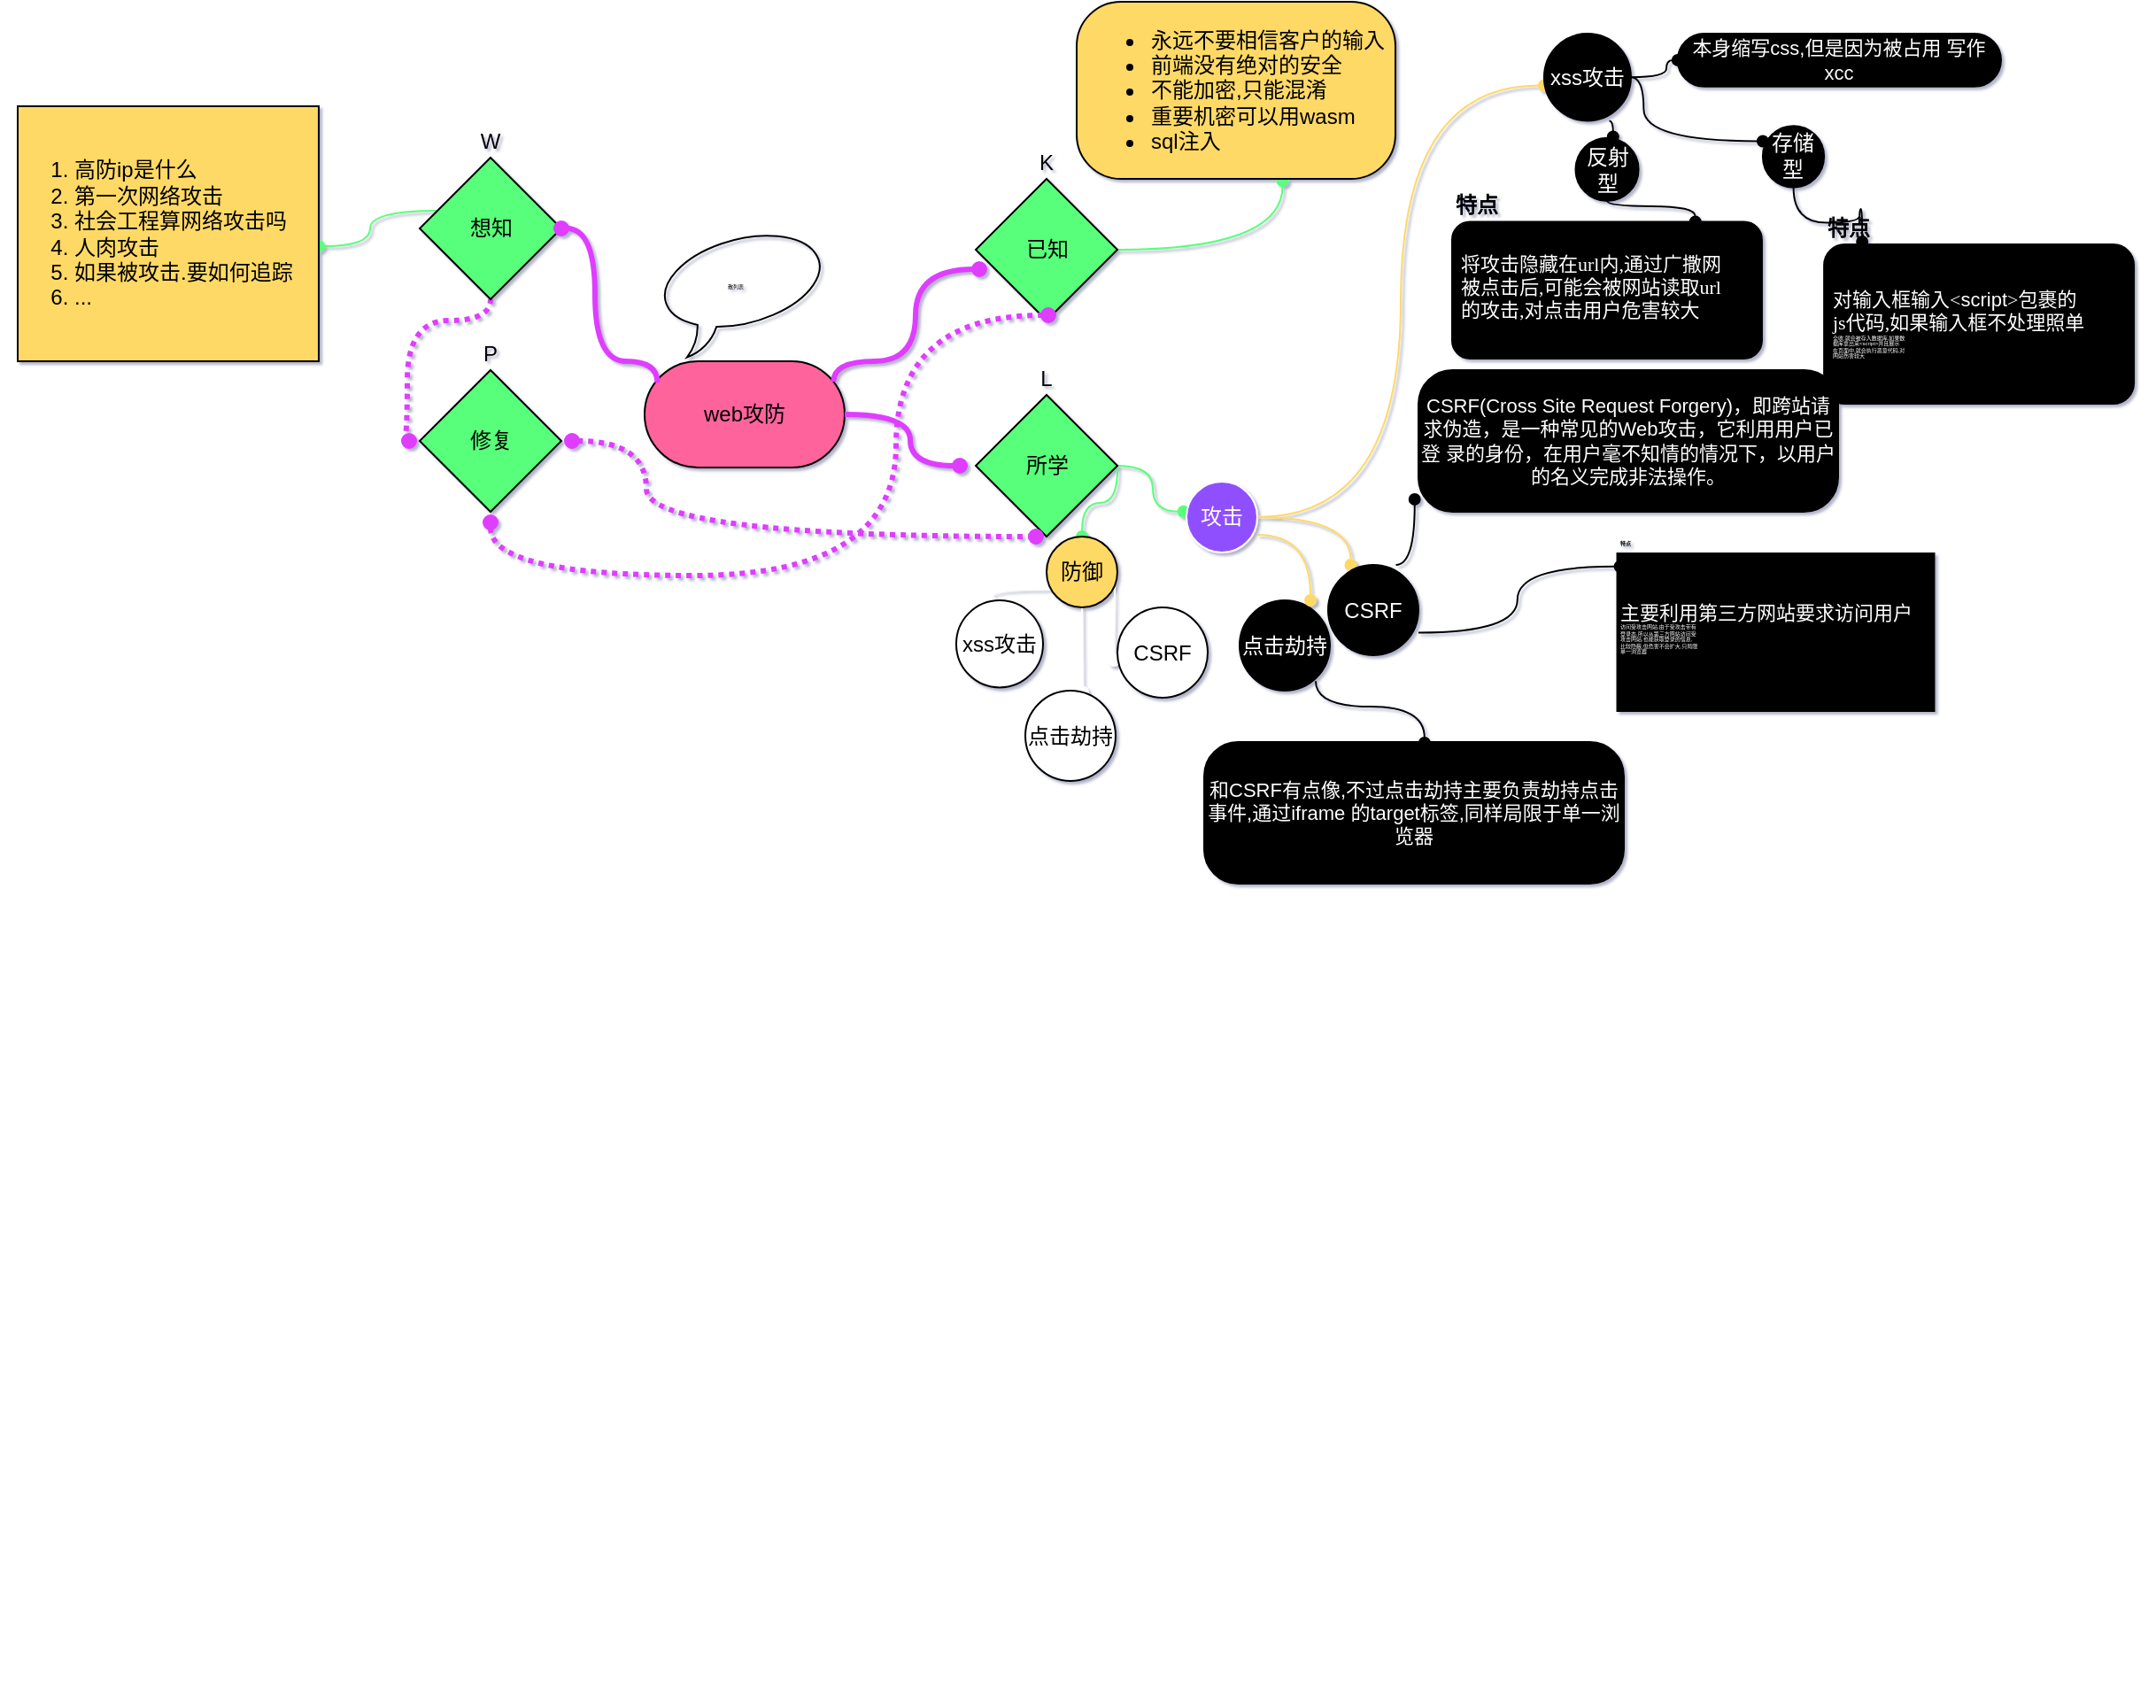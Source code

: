 <mxfile version="13.7.2" type="github">
  <diagram id="dy_8Izg7FnlNef2klucm" name="第 1 页">
    <mxGraphModel dx="1305" dy="366" grid="1" gridSize="10" guides="1" tooltips="1" connect="1" arrows="1" fold="1" page="1" pageScale="1" pageWidth="400" pageHeight="500" math="0" shadow="1">
      <root>
        <mxCell id="0" />
        <mxCell id="1" parent="0" />
        <mxCell id="IFFRn_ugBCJUuxa1NSOB-2" value="web攻防" style="rounded=1;whiteSpace=wrap;html=1;fillColor=#FF639C;arcSize=50;" vertex="1" parent="1">
          <mxGeometry x="134" y="205" width="113" height="60" as="geometry" />
        </mxCell>
        <mxCell id="IFFRn_ugBCJUuxa1NSOB-37" style="edgeStyle=orthogonalEdgeStyle;curved=1;rounded=0;orthogonalLoop=1;jettySize=auto;html=1;exitX=1;exitY=0.5;exitDx=0;exitDy=0;entryX=0.646;entryY=1.01;entryDx=0;entryDy=0;entryPerimeter=0;startArrow=none;startFill=0;endArrow=oval;endFill=1;strokeColor=#59FF7A;" edge="1" parent="1" source="IFFRn_ugBCJUuxa1NSOB-3" target="IFFRn_ugBCJUuxa1NSOB-19">
          <mxGeometry relative="1" as="geometry" />
        </mxCell>
        <mxCell id="IFFRn_ugBCJUuxa1NSOB-3" value="K" style="rhombus;whiteSpace=wrap;html=1;fillColor=#59FF7A;align=center;labelPosition=center;verticalLabelPosition=top;verticalAlign=bottom;" vertex="1" parent="1">
          <mxGeometry x="321" y="102" width="80" height="80" as="geometry" />
        </mxCell>
        <mxCell id="IFFRn_ugBCJUuxa1NSOB-40" style="edgeStyle=orthogonalEdgeStyle;curved=1;rounded=0;orthogonalLoop=1;jettySize=auto;html=1;entryX=0.5;entryY=0;entryDx=0;entryDy=0;startArrow=none;startFill=0;endArrow=oval;endFill=1;strokeColor=#59FF7A;" edge="1" parent="1" target="IFFRn_ugBCJUuxa1NSOB-39">
          <mxGeometry relative="1" as="geometry">
            <mxPoint x="401" y="264" as="sourcePoint" />
          </mxGeometry>
        </mxCell>
        <mxCell id="IFFRn_ugBCJUuxa1NSOB-41" style="edgeStyle=orthogonalEdgeStyle;curved=1;rounded=0;orthogonalLoop=1;jettySize=auto;html=1;entryX=-0.041;entryY=0.422;entryDx=0;entryDy=0;entryPerimeter=0;startArrow=none;startFill=0;endArrow=oval;endFill=1;strokeColor=#59FF7A;" edge="1" parent="1" source="IFFRn_ugBCJUuxa1NSOB-4" target="IFFRn_ugBCJUuxa1NSOB-38">
          <mxGeometry relative="1" as="geometry" />
        </mxCell>
        <mxCell id="IFFRn_ugBCJUuxa1NSOB-4" value="L" style="rhombus;whiteSpace=wrap;html=1;fillColor=#59FF7A;align=center;labelPosition=center;verticalLabelPosition=top;verticalAlign=bottom;" vertex="1" parent="1">
          <mxGeometry x="321" y="224" width="80" height="80" as="geometry" />
        </mxCell>
        <mxCell id="IFFRn_ugBCJUuxa1NSOB-5" value="" style="edgeStyle=orthogonalEdgeStyle;curved=1;rounded=0;orthogonalLoop=1;jettySize=auto;html=1;startArrow=circle;startFill=1;startSize=0;endArrow=none;endFill=0;endSize=0;targetPerimeterSpacing=3;strokeColor=#DF3DFF;strokeWidth=3;dashed=1;dashPattern=1 1;entryX=0.5;entryY=1;entryDx=0;entryDy=0;exitX=0;exitY=0.5;exitDx=0;exitDy=0;" edge="1" source="IFFRn_ugBCJUuxa1NSOB-8" target="IFFRn_ugBCJUuxa1NSOB-12" parent="1">
          <mxGeometry relative="1" as="geometry">
            <Array as="points">
              <mxPoint y="250" />
              <mxPoint y="182" />
              <mxPoint x="47" y="182" />
            </Array>
          </mxGeometry>
        </mxCell>
        <mxCell id="IFFRn_ugBCJUuxa1NSOB-6" value="" style="edgeStyle=orthogonalEdgeStyle;curved=1;rounded=0;orthogonalLoop=1;jettySize=auto;html=1;dashed=1;dashPattern=1 1;startArrow=circle;startFill=1;startSize=0;endArrow=circle;endFill=1;endSize=0;targetPerimeterSpacing=3;strokeColor=#DF3DFF;strokeWidth=3;entryX=0.5;entryY=1;entryDx=0;entryDy=0;" edge="1" source="IFFRn_ugBCJUuxa1NSOB-8" target="IFFRn_ugBCJUuxa1NSOB-4" parent="1">
          <mxGeometry relative="1" as="geometry">
            <mxPoint x="47" y="370" as="targetPoint" />
            <Array as="points">
              <mxPoint x="135" y="250" />
              <mxPoint x="135" y="304" />
            </Array>
          </mxGeometry>
        </mxCell>
        <mxCell id="IFFRn_ugBCJUuxa1NSOB-7" value="" style="edgeStyle=orthogonalEdgeStyle;curved=1;rounded=0;orthogonalLoop=1;jettySize=auto;html=1;dashed=1;dashPattern=1 1;startArrow=circle;startFill=1;startSize=0;endArrow=circle;endFill=1;endSize=0;targetPerimeterSpacing=3;strokeColor=#DF3DFF;strokeWidth=3;" edge="1" source="IFFRn_ugBCJUuxa1NSOB-8" parent="1">
          <mxGeometry relative="1" as="geometry">
            <mxPoint x="368" y="179" as="targetPoint" />
            <Array as="points">
              <mxPoint x="47" y="326" />
              <mxPoint x="276" y="326" />
              <mxPoint x="276" y="179" />
            </Array>
          </mxGeometry>
        </mxCell>
        <mxCell id="IFFRn_ugBCJUuxa1NSOB-8" value="P" style="rhombus;whiteSpace=wrap;html=1;fillColor=#59FF7A;align=center;labelPosition=center;verticalLabelPosition=top;verticalAlign=bottom;" vertex="1" parent="1">
          <mxGeometry x="7" y="210" width="80" height="80" as="geometry" />
        </mxCell>
        <mxCell id="IFFRn_ugBCJUuxa1NSOB-45" style="edgeStyle=orthogonalEdgeStyle;curved=1;rounded=0;orthogonalLoop=1;jettySize=auto;html=1;startArrow=none;startFill=0;endArrow=oval;endFill=1;strokeColor=#59FF7A;" edge="1" parent="1" source="IFFRn_ugBCJUuxa1NSOB-12" target="IFFRn_ugBCJUuxa1NSOB-42">
          <mxGeometry relative="1" as="geometry">
            <mxPoint x="-30" y="130" as="targetPoint" />
            <Array as="points">
              <mxPoint x="-21" y="120" />
              <mxPoint x="-21" y="140" />
            </Array>
          </mxGeometry>
        </mxCell>
        <mxCell id="IFFRn_ugBCJUuxa1NSOB-12" value="W" style="rhombus;whiteSpace=wrap;html=1;fillColor=#59FF7A;align=center;labelPosition=center;verticalLabelPosition=top;verticalAlign=bottom;" vertex="1" parent="1">
          <mxGeometry x="7" y="90" width="80" height="80" as="geometry" />
        </mxCell>
        <mxCell id="IFFRn_ugBCJUuxa1NSOB-13" value="" style="edgeStyle=orthogonalEdgeStyle;curved=1;rounded=0;orthogonalLoop=1;jettySize=auto;html=1;startArrow=oval;startFill=1;endArrow=none;endFill=0;strokeWidth=3;fillColor=#ffe6cc;strokeColor=#DF3DFF;endSize=0;targetPerimeterSpacing=3;entryX=0.064;entryY=0.201;entryDx=0;entryDy=0;entryPerimeter=0;" edge="1" source="IFFRn_ugBCJUuxa1NSOB-12" target="IFFRn_ugBCJUuxa1NSOB-2" parent="1">
          <mxGeometry relative="1" as="geometry">
            <mxPoint x="608" y="259" as="targetPoint" />
            <Array as="points">
              <mxPoint x="106" y="130" />
              <mxPoint x="106" y="205" />
              <mxPoint x="141" y="205" />
            </Array>
          </mxGeometry>
        </mxCell>
        <mxCell id="IFFRn_ugBCJUuxa1NSOB-14" value="&lt;span&gt;已知&lt;br&gt;&lt;/span&gt;" style="text;html=1;align=center;verticalAlign=middle;resizable=0;points=[];autosize=1;" vertex="1" parent="1">
          <mxGeometry x="344" y="133" width="34" height="18" as="geometry" />
        </mxCell>
        <mxCell id="IFFRn_ugBCJUuxa1NSOB-15" value="&lt;span&gt;所学&lt;/span&gt;" style="text;html=1;align=center;verticalAlign=middle;resizable=0;points=[];autosize=1;" vertex="1" parent="1">
          <mxGeometry x="344" y="255" width="34" height="18" as="geometry" />
        </mxCell>
        <mxCell id="IFFRn_ugBCJUuxa1NSOB-16" value="&lt;span&gt;想知&lt;/span&gt;" style="text;html=1;align=center;verticalAlign=middle;resizable=0;points=[];autosize=1;" vertex="1" parent="1">
          <mxGeometry x="30" y="121" width="34" height="18" as="geometry" />
        </mxCell>
        <mxCell id="IFFRn_ugBCJUuxa1NSOB-17" value="修复" style="text;html=1;align=center;verticalAlign=middle;resizable=0;points=[];autosize=1;" vertex="1" parent="1">
          <mxGeometry x="30" y="241" width="34" height="18" as="geometry" />
        </mxCell>
        <mxCell id="IFFRn_ugBCJUuxa1NSOB-10" value="" style="edgeStyle=orthogonalEdgeStyle;curved=1;rounded=0;orthogonalLoop=1;jettySize=auto;html=1;startArrow=none;startFill=0;endArrow=circle;endFill=1;strokeWidth=3;fillColor=#ffe6cc;strokeColor=#DF3DFF;endSize=0;targetPerimeterSpacing=3;" edge="1" parent="1" source="IFFRn_ugBCJUuxa1NSOB-2" target="IFFRn_ugBCJUuxa1NSOB-4">
          <mxGeometry relative="1" as="geometry" />
        </mxCell>
        <mxCell id="IFFRn_ugBCJUuxa1NSOB-11" style="edgeStyle=orthogonalEdgeStyle;curved=1;rounded=0;orthogonalLoop=1;jettySize=auto;html=1;startArrow=none;startFill=0;endArrow=circle;endFill=1;strokeWidth=3;fillColor=#ffe6cc;strokeColor=#DF3DFF;endSize=0;targetPerimeterSpacing=3;startSize=0;exitX=0.944;exitY=0.193;exitDx=0;exitDy=0;exitPerimeter=0;" edge="1" parent="1" source="IFFRn_ugBCJUuxa1NSOB-2" target="IFFRn_ugBCJUuxa1NSOB-3">
          <mxGeometry relative="1" as="geometry">
            <Array as="points">
              <mxPoint x="241" y="205" />
              <mxPoint x="287" y="205" />
              <mxPoint x="287" y="153" />
            </Array>
          </mxGeometry>
        </mxCell>
        <mxCell id="IFFRn_ugBCJUuxa1NSOB-19" value="&lt;ul&gt;&lt;li&gt;永远不要相信客户的输入&lt;/li&gt;&lt;li&gt;前端没有绝对的安全&lt;/li&gt;&lt;li&gt;不能加密,只能混淆&lt;/li&gt;&lt;li&gt;重要机密可以用wasm&lt;/li&gt;&lt;li&gt;sql注入&lt;/li&gt;&lt;/ul&gt;" style="rounded=1;whiteSpace=wrap;html=1;fillColor=#FFD966;arcSize=25;align=left;" vertex="1" parent="1">
          <mxGeometry x="378" y="2" width="180" height="100" as="geometry" />
        </mxCell>
        <mxCell id="IFFRn_ugBCJUuxa1NSOB-105" style="edgeStyle=orthogonalEdgeStyle;curved=1;rounded=0;orthogonalLoop=1;jettySize=auto;html=1;exitX=1;exitY=0.5;exitDx=0;exitDy=0;entryX=0.25;entryY=0;entryDx=0;entryDy=0;startArrow=none;startFill=0;startSize=6;sourcePerimeterSpacing=0;endArrow=oval;endFill=1;endSize=6;targetPerimeterSpacing=0;fontSize=3;strokeColor=#FFD966;" edge="1" parent="1" source="IFFRn_ugBCJUuxa1NSOB-38" target="IFFRn_ugBCJUuxa1NSOB-90">
          <mxGeometry relative="1" as="geometry" />
        </mxCell>
        <mxCell id="IFFRn_ugBCJUuxa1NSOB-38" value="&lt;div&gt;&lt;span&gt;攻击&lt;/span&gt;&lt;/div&gt;" style="rounded=1;whiteSpace=wrap;html=1;arcSize=50;align=center;fillColor=#904FFF;fontColor=#FFFFFF;strokeColor=#FFFFFF;" vertex="1" parent="1">
          <mxGeometry x="440" y="273" width="40" height="40" as="geometry" />
        </mxCell>
        <mxCell id="IFFRn_ugBCJUuxa1NSOB-121" style="edgeStyle=orthogonalEdgeStyle;curved=1;rounded=0;orthogonalLoop=1;jettySize=auto;html=1;exitX=1;exitY=0.5;exitDx=0;exitDy=0;entryX=-0.031;entryY=0.588;entryDx=0;entryDy=0;entryPerimeter=0;startArrow=none;startFill=0;startSize=6;sourcePerimeterSpacing=0;endArrow=oval;endFill=1;endSize=6;targetPerimeterSpacing=0;fontSize=3;fontColor=#FFFFFF;strokeColor=#FFFFFF;" edge="1" parent="1" source="IFFRn_ugBCJUuxa1NSOB-39" target="IFFRn_ugBCJUuxa1NSOB-120">
          <mxGeometry relative="1" as="geometry">
            <Array as="points">
              <mxPoint x="399" y="324" />
              <mxPoint x="399" y="374" />
            </Array>
          </mxGeometry>
        </mxCell>
        <mxCell id="IFFRn_ugBCJUuxa1NSOB-139" style="edgeStyle=orthogonalEdgeStyle;curved=1;rounded=0;orthogonalLoop=1;jettySize=auto;html=1;exitX=0.045;exitY=0.742;exitDx=0;exitDy=0;entryX=0.397;entryY=0.018;entryDx=0;entryDy=0;entryPerimeter=0;startArrow=none;startFill=0;startSize=6;sourcePerimeterSpacing=0;endArrow=oval;endFill=1;endSize=6;targetPerimeterSpacing=0;fontSize=3;exitPerimeter=0;fontColor=#FFFFFF;strokeColor=#FFFFFF;" edge="1" parent="1" source="IFFRn_ugBCJUuxa1NSOB-39" target="IFFRn_ugBCJUuxa1NSOB-138">
          <mxGeometry relative="1" as="geometry" />
        </mxCell>
        <mxCell id="IFFRn_ugBCJUuxa1NSOB-141" style="edgeStyle=orthogonalEdgeStyle;curved=1;rounded=0;orthogonalLoop=1;jettySize=auto;html=1;exitX=0.5;exitY=1;exitDx=0;exitDy=0;entryX=0.635;entryY=0.02;entryDx=0;entryDy=0;entryPerimeter=0;startArrow=none;startFill=0;startSize=6;sourcePerimeterSpacing=0;endArrow=oval;endFill=1;endSize=6;targetPerimeterSpacing=0;fontSize=3;fontColor=#FFFFFF;strokeColor=#FFFFFF;" edge="1" parent="1" source="IFFRn_ugBCJUuxa1NSOB-39" target="IFFRn_ugBCJUuxa1NSOB-140">
          <mxGeometry relative="1" as="geometry" />
        </mxCell>
        <mxCell id="IFFRn_ugBCJUuxa1NSOB-39" value="&lt;div&gt;&lt;span&gt;防御&lt;/span&gt;&lt;/div&gt;" style="rounded=1;whiteSpace=wrap;html=1;fillColor=#FFD966;arcSize=50;align=center;" vertex="1" parent="1">
          <mxGeometry x="361" y="304" width="40" height="40" as="geometry" />
        </mxCell>
        <mxCell id="IFFRn_ugBCJUuxa1NSOB-44" value="" style="group" vertex="1" connectable="0" parent="1">
          <mxGeometry x="-230" y="61" width="180" height="144" as="geometry" />
        </mxCell>
        <mxCell id="IFFRn_ugBCJUuxa1NSOB-42" value="&lt;div&gt;&lt;br&gt;&lt;/div&gt;" style="rounded=1;whiteSpace=wrap;html=1;fillColor=#FFD966;arcSize=0;align=left;labelPosition=center;verticalLabelPosition=middle;verticalAlign=middle;" vertex="1" parent="IFFRn_ugBCJUuxa1NSOB-44">
          <mxGeometry x="10" width="170" height="144" as="geometry" />
        </mxCell>
        <mxCell id="IFFRn_ugBCJUuxa1NSOB-43" value="&lt;ol&gt;&lt;li&gt;&lt;span&gt;高防ip是什么&lt;/span&gt;&lt;br&gt;&lt;/li&gt;&lt;li&gt;第一次网络攻击&lt;/li&gt;&lt;li&gt;社会工程算网络攻击吗&lt;/li&gt;&lt;li&gt;人肉攻击&lt;/li&gt;&lt;li&gt;如果被攻击.要如何追踪&lt;/li&gt;&lt;li&gt;...&lt;/li&gt;&lt;/ol&gt;" style="text;html=1;align=left;verticalAlign=middle;resizable=0;points=[];autosize=1;" vertex="1" parent="IFFRn_ugBCJUuxa1NSOB-44">
          <mxGeometry y="17" width="180" height="110" as="geometry" />
        </mxCell>
        <mxCell id="IFFRn_ugBCJUuxa1NSOB-47" style="edgeStyle=orthogonalEdgeStyle;curved=1;rounded=0;orthogonalLoop=1;jettySize=auto;html=1;exitX=1;exitY=0.5;exitDx=0;exitDy=0;startArrow=none;startFill=0;endArrow=oval;endFill=1;endSize=6;targetPerimeterSpacing=0;sourcePerimeterSpacing=0;startSize=6;entryX=0;entryY=0.595;entryDx=0;entryDy=0;entryPerimeter=0;strokeColor=#FFD966;" edge="1" parent="1" source="IFFRn_ugBCJUuxa1NSOB-38" target="IFFRn_ugBCJUuxa1NSOB-46">
          <mxGeometry relative="1" as="geometry">
            <mxPoint x="63" y="22" as="targetPoint" />
          </mxGeometry>
        </mxCell>
        <mxCell id="IFFRn_ugBCJUuxa1NSOB-89" value="" style="group" vertex="1" connectable="0" parent="1">
          <mxGeometry x="400" y="650" width="380" height="311" as="geometry" />
        </mxCell>
        <mxCell id="IFFRn_ugBCJUuxa1NSOB-100" value="" style="edgeStyle=orthogonalEdgeStyle;curved=1;rounded=0;orthogonalLoop=1;jettySize=auto;html=1;startArrow=none;startFill=0;startSize=6;sourcePerimeterSpacing=0;endArrow=oval;endFill=1;endSize=6;targetPerimeterSpacing=0;strokeColor=#000000;fontSize=3;entryX=0.785;entryY=0;entryDx=0;entryDy=0;entryPerimeter=0;" edge="1" parent="IFFRn_ugBCJUuxa1NSOB-89" target="IFFRn_ugBCJUuxa1NSOB-98">
          <mxGeometry relative="1" as="geometry">
            <mxPoint x="101.483" y="98" as="sourcePoint" />
            <Array as="points">
              <mxPoint x="102" y="101" />
            </Array>
          </mxGeometry>
        </mxCell>
        <mxCell id="IFFRn_ugBCJUuxa1NSOB-91" value="&lt;font style=&quot;font-size: 11px&quot;&gt;CSRF(Cross Site Request Forgery)，即跨站请求伪造，是一种常见的Web攻击，它利用用户已登 录的身份，在用户毫不知情的情况下，以用户的名义完成非法操作。&lt;/font&gt;" style="whiteSpace=wrap;html=1;rounded=1;arcSize=24;align=center;fontSize=3;fillColor=#000000;fontColor=#FFFFFF;" vertex="1" parent="1">
          <mxGeometry x="571" y="210" width="237" height="80" as="geometry" />
        </mxCell>
        <mxCell id="IFFRn_ugBCJUuxa1NSOB-92" value="" style="edgeStyle=orthogonalEdgeStyle;curved=1;rounded=0;orthogonalLoop=1;jettySize=auto;html=1;startArrow=none;startFill=0;startSize=6;sourcePerimeterSpacing=0;endArrow=oval;endFill=1;endSize=6;targetPerimeterSpacing=0;exitX=0.75;exitY=0;exitDx=0;exitDy=0;entryX=-0.009;entryY=0.912;entryDx=0;entryDy=0;entryPerimeter=0;" edge="1" parent="1" source="IFFRn_ugBCJUuxa1NSOB-90" target="IFFRn_ugBCJUuxa1NSOB-91">
          <mxGeometry relative="1" as="geometry">
            <mxPoint x="566.002" y="361.871" as="sourcePoint" />
          </mxGeometry>
        </mxCell>
        <mxCell id="IFFRn_ugBCJUuxa1NSOB-104" style="edgeStyle=orthogonalEdgeStyle;curved=1;rounded=0;orthogonalLoop=1;jettySize=auto;html=1;startArrow=none;startFill=0;startSize=6;sourcePerimeterSpacing=0;endArrow=oval;endFill=1;endSize=6;targetPerimeterSpacing=0;strokeColor=#000000;fontSize=3;exitX=1;exitY=0.75;exitDx=0;exitDy=0;entryX=0.011;entryY=0.088;entryDx=0;entryDy=0;entryPerimeter=0;" edge="1" parent="1" source="IFFRn_ugBCJUuxa1NSOB-90" target="IFFRn_ugBCJUuxa1NSOB-102">
          <mxGeometry relative="1" as="geometry">
            <mxPoint x="560" y="600" as="targetPoint" />
            <mxPoint x="550.447" y="369.674" as="sourcePoint" />
          </mxGeometry>
        </mxCell>
        <mxCell id="IFFRn_ugBCJUuxa1NSOB-90" value="CSRF" style="rounded=1;whiteSpace=wrap;html=1;align=center;arcSize=50;fillColor=#000000;fontColor=#FFFFFF;" vertex="1" parent="1">
          <mxGeometry x="520" y="320" width="51" height="51" as="geometry" />
        </mxCell>
        <mxCell id="IFFRn_ugBCJUuxa1NSOB-111" style="edgeStyle=orthogonalEdgeStyle;curved=1;rounded=0;orthogonalLoop=1;jettySize=auto;html=1;exitX=0.843;exitY=0.894;exitDx=0;exitDy=0;entryX=0.525;entryY=0.006;entryDx=0;entryDy=0;entryPerimeter=0;startArrow=none;startFill=0;startSize=6;sourcePerimeterSpacing=0;endArrow=oval;endFill=1;endSize=6;targetPerimeterSpacing=0;fontSize=3;exitPerimeter=0;" edge="1" parent="1" source="IFFRn_ugBCJUuxa1NSOB-107" target="IFFRn_ugBCJUuxa1NSOB-110">
          <mxGeometry relative="1" as="geometry">
            <Array as="points">
              <mxPoint x="513" y="400" />
              <mxPoint x="574" y="400" />
            </Array>
          </mxGeometry>
        </mxCell>
        <mxCell id="IFFRn_ugBCJUuxa1NSOB-107" value="点击劫持" style="rounded=1;whiteSpace=wrap;html=1;align=center;arcSize=50;fillColor=#000000;fontColor=#FFFFFF;" vertex="1" parent="1">
          <mxGeometry x="470" y="340" width="51" height="51" as="geometry" />
        </mxCell>
        <mxCell id="IFFRn_ugBCJUuxa1NSOB-108" style="edgeStyle=orthogonalEdgeStyle;curved=1;rounded=0;orthogonalLoop=1;jettySize=auto;html=1;startArrow=none;startFill=0;startSize=6;sourcePerimeterSpacing=0;endArrow=oval;endFill=1;endSize=6;targetPerimeterSpacing=0;strokeColor=#FFD966;fontSize=3;exitX=1;exitY=0.75;exitDx=0;exitDy=0;" edge="1" parent="1" source="IFFRn_ugBCJUuxa1NSOB-38" target="IFFRn_ugBCJUuxa1NSOB-107">
          <mxGeometry relative="1" as="geometry">
            <mxPoint x="480" y="340" as="targetPoint" />
            <mxPoint x="460" y="313" as="sourcePoint" />
            <Array as="points">
              <mxPoint x="510" y="303" />
            </Array>
          </mxGeometry>
        </mxCell>
        <mxCell id="IFFRn_ugBCJUuxa1NSOB-110" value="&lt;span style=&quot;font-size: 11px&quot;&gt;和CSRF有点像,不过点击劫持主要负责劫持点击事件,通过iframe 的target标签,同样局限于单一浏览器&lt;/span&gt;" style="whiteSpace=wrap;html=1;rounded=1;arcSize=24;align=center;fontSize=3;fillColor=#000000;fontColor=#FFFFFF;" vertex="1" parent="1">
          <mxGeometry x="450" y="420" width="237" height="80" as="geometry" />
        </mxCell>
        <mxCell id="IFFRn_ugBCJUuxa1NSOB-113" value="" style="whiteSpace=wrap;html=1;shape=mxgraph.basic.oval_callout;fillColor=none;fontSize=3;align=center;rotation=-15;" vertex="1" parent="1">
          <mxGeometry x="140.5" y="133" width="100" height="60" as="geometry" />
        </mxCell>
        <mxCell id="IFFRn_ugBCJUuxa1NSOB-114" value="&lt;span&gt;散列表&lt;/span&gt;" style="text;html=1;align=center;verticalAlign=middle;resizable=0;points=[];autosize=1;fontSize=3;" vertex="1" parent="1">
          <mxGeometry x="160" y="158" width="50" height="10" as="geometry" />
        </mxCell>
        <mxCell id="IFFRn_ugBCJUuxa1NSOB-120" value="CSRF" style="rounded=1;whiteSpace=wrap;html=1;align=center;arcSize=50;" vertex="1" parent="1">
          <mxGeometry x="401" y="344" width="51" height="51" as="geometry" />
        </mxCell>
        <mxCell id="IFFRn_ugBCJUuxa1NSOB-138" value="xss攻击" style="rounded=1;whiteSpace=wrap;html=1;align=center;arcSize=50;" vertex="1" parent="1">
          <mxGeometry x="310.002" y="340" width="49.009" height="49.196" as="geometry" />
        </mxCell>
        <mxCell id="IFFRn_ugBCJUuxa1NSOB-140" value="点击劫持" style="rounded=1;whiteSpace=wrap;html=1;align=center;arcSize=50;" vertex="1" parent="1">
          <mxGeometry x="349" y="391" width="51" height="51" as="geometry" />
        </mxCell>
        <mxCell id="IFFRn_ugBCJUuxa1NSOB-46" value="xss攻击" style="rounded=1;whiteSpace=wrap;html=1;align=center;arcSize=50;fillColor=#000000;fontColor=#FFFFFF;" vertex="1" parent="1">
          <mxGeometry x="641.982" y="20" width="49.009" height="49.196" as="geometry" />
        </mxCell>
        <mxCell id="IFFRn_ugBCJUuxa1NSOB-49" value="&lt;font style=&quot;font-size: 11px&quot;&gt;本身缩写css,但是因为被占用 写作xcc&lt;/font&gt;" style="whiteSpace=wrap;html=1;rounded=1;arcSize=50;align=center;fontSize=3;fillColor=#000000;fontColor=#FFFFFF;" vertex="1" parent="1">
          <mxGeometry x="717.417" y="20" width="182.583" height="29.904" as="geometry" />
        </mxCell>
        <mxCell id="IFFRn_ugBCJUuxa1NSOB-50" value="" style="edgeStyle=orthogonalEdgeStyle;curved=1;rounded=0;orthogonalLoop=1;jettySize=auto;html=1;startArrow=none;startFill=0;startSize=6;sourcePerimeterSpacing=0;endArrow=oval;endFill=1;endSize=6;targetPerimeterSpacing=0;" edge="1" parent="1" source="IFFRn_ugBCJUuxa1NSOB-46" target="IFFRn_ugBCJUuxa1NSOB-49">
          <mxGeometry relative="1" as="geometry" />
        </mxCell>
        <mxCell id="IFFRn_ugBCJUuxa1NSOB-52" value="存储型" style="whiteSpace=wrap;html=1;rounded=1;arcSize=50;align=center;fillColor=#000000;fontColor=#FFFFFF;" vertex="1" parent="1">
          <mxGeometry x="765.465" y="72.09" width="34.595" height="34.727" as="geometry" />
        </mxCell>
        <mxCell id="IFFRn_ugBCJUuxa1NSOB-51" style="edgeStyle=orthogonalEdgeStyle;curved=1;rounded=0;orthogonalLoop=1;jettySize=auto;html=1;startArrow=none;startFill=0;startSize=6;sourcePerimeterSpacing=0;endArrow=oval;endFill=1;endSize=6;targetPerimeterSpacing=0;" edge="1" parent="1" source="IFFRn_ugBCJUuxa1NSOB-46" target="IFFRn_ugBCJUuxa1NSOB-52">
          <mxGeometry relative="1" as="geometry">
            <mxPoint x="727.027" y="69.196" as="targetPoint" />
            <Array as="points">
              <mxPoint x="698.198" y="45.08" />
              <mxPoint x="698.198" y="80.772" />
            </Array>
          </mxGeometry>
        </mxCell>
        <mxCell id="IFFRn_ugBCJUuxa1NSOB-54" value="反射型" style="whiteSpace=wrap;html=1;rounded=1;arcSize=50;align=center;fillColor=#000000;fontColor=#FFFFFF;" vertex="1" parent="1">
          <mxGeometry x="659.76" y="78.842" width="35.556" height="35.691" as="geometry" />
        </mxCell>
        <mxCell id="IFFRn_ugBCJUuxa1NSOB-57" style="edgeStyle=orthogonalEdgeStyle;curved=1;rounded=0;orthogonalLoop=1;jettySize=auto;html=1;exitX=0.75;exitY=1;exitDx=0;exitDy=0;entryX=0.595;entryY=-0.018;entryDx=0;entryDy=0;entryPerimeter=0;startArrow=none;startFill=0;startSize=6;sourcePerimeterSpacing=0;endArrow=oval;endFill=1;endSize=6;targetPerimeterSpacing=0;strokeColor=#000000;fontSize=3;" edge="1" parent="1" source="IFFRn_ugBCJUuxa1NSOB-46" target="IFFRn_ugBCJUuxa1NSOB-54">
          <mxGeometry relative="1" as="geometry" />
        </mxCell>
        <mxCell id="IFFRn_ugBCJUuxa1NSOB-60" value="" style="edgeStyle=orthogonalEdgeStyle;curved=1;rounded=0;orthogonalLoop=1;jettySize=auto;html=1;startArrow=none;startFill=0;startSize=6;sourcePerimeterSpacing=0;endArrow=oval;endFill=1;endSize=6;targetPerimeterSpacing=0;strokeColor=#000000;fontSize=3;entryX=0.785;entryY=0;entryDx=0;entryDy=0;entryPerimeter=0;" edge="1" parent="1" source="IFFRn_ugBCJUuxa1NSOB-54" target="IFFRn_ugBCJUuxa1NSOB-59">
          <mxGeometry relative="1" as="geometry">
            <Array as="points">
              <mxPoint x="678.018" y="117.428" />
            </Array>
          </mxGeometry>
        </mxCell>
        <mxCell id="IFFRn_ugBCJUuxa1NSOB-67" style="edgeStyle=orthogonalEdgeStyle;curved=1;rounded=0;orthogonalLoop=1;jettySize=auto;html=1;startArrow=none;startFill=0;startSize=6;sourcePerimeterSpacing=0;endArrow=oval;endFill=1;endSize=6;targetPerimeterSpacing=0;strokeColor=#000000;fontSize=3;entryX=0.123;entryY=-0.017;entryDx=0;entryDy=0;entryPerimeter=0;" edge="1" parent="1" source="IFFRn_ugBCJUuxa1NSOB-52" target="IFFRn_ugBCJUuxa1NSOB-69">
          <mxGeometry relative="1" as="geometry">
            <mxPoint x="688.589" y="213.891" as="targetPoint" />
          </mxGeometry>
        </mxCell>
        <mxCell id="IFFRn_ugBCJUuxa1NSOB-59" value="&lt;b&gt;特点&lt;/b&gt;" style="whiteSpace=wrap;html=1;rounded=1;arcSize=13;align=left;labelPosition=center;verticalLabelPosition=top;verticalAlign=bottom;fillColor=#000000;" vertex="1" parent="1">
          <mxGeometry x="590.0" y="126.284" width="174.975" height="77.17" as="geometry" />
        </mxCell>
        <mxCell id="IFFRn_ugBCJUuxa1NSOB-62" value="&lt;font style=&quot;font-size: 11px&quot; face=&quot;Times New Roman&quot;&gt;将攻击隐藏在url内,通过广撒网&lt;br&gt;被点击后,可能会被网站读取url&lt;br&gt;的攻击,对点击用户危害较大&lt;br&gt;&lt;/font&gt;" style="text;html=1;align=left;verticalAlign=middle;resizable=0;points=[];autosize=1;fontSize=3;fontColor=#FFFFFF;" vertex="1" parent="1">
          <mxGeometry x="592.58" y="153.001" width="180" height="20" as="geometry" />
        </mxCell>
        <mxCell id="IFFRn_ugBCJUuxa1NSOB-147" value="" style="group" vertex="1" connectable="0" parent="1">
          <mxGeometry x="800.063" y="139.005" width="182.58" height="90.029" as="geometry" />
        </mxCell>
        <mxCell id="IFFRn_ugBCJUuxa1NSOB-69" value="&lt;b&gt;特点&lt;/b&gt;" style="whiteSpace=wrap;html=1;rounded=1;arcSize=13;align=left;labelPosition=center;verticalLabelPosition=top;verticalAlign=bottom;fillColor=#000000;" vertex="1" parent="IFFRn_ugBCJUuxa1NSOB-147">
          <mxGeometry width="174.972" height="90.029" as="geometry" />
        </mxCell>
        <mxCell id="IFFRn_ugBCJUuxa1NSOB-70" value="&lt;font&gt;&lt;font face=&quot;Times New Roman&quot;&gt;&lt;span style=&quot;font-size: 11px&quot;&gt;对输入框输入&amp;lt;&lt;/span&gt;&lt;/font&gt;&lt;span style=&quot;font-size: 11px&quot;&gt;script&lt;/span&gt;&lt;font face=&quot;Times New Roman&quot;&gt;&lt;span style=&quot;font-size: 11px&quot;&gt;&amp;gt;包裹的&lt;br&gt;js代码,如果输入框不处理照单&lt;br&gt;&lt;/span&gt;&lt;/font&gt;全收,就会被存入数据库,如果数&lt;br&gt;据库拿出来&amp;lt;script&amp;gt;并且展示&lt;br&gt;在页面中,就会执行恶意代码,对&lt;br&gt;网站伤害较大&lt;br&gt;&lt;/font&gt;" style="text;html=1;align=left;verticalAlign=middle;resizable=0;points=[];autosize=1;fontSize=3;fontColor=#FFFFFF;" vertex="1" parent="IFFRn_ugBCJUuxa1NSOB-147">
          <mxGeometry x="2.58" y="30.017" width="180" height="30" as="geometry" />
        </mxCell>
        <mxCell id="IFFRn_ugBCJUuxa1NSOB-148" value="" style="group" vertex="1" connectable="0" parent="1">
          <mxGeometry x="682.76" y="313" width="200" height="90" as="geometry" />
        </mxCell>
        <mxCell id="IFFRn_ugBCJUuxa1NSOB-102" value="&lt;span&gt;特点&lt;/span&gt;" style="whiteSpace=wrap;html=1;align=left;labelPosition=center;verticalLabelPosition=top;verticalAlign=bottom;fontSize=3;strokeColor=none;fillColor=#000000;fontStyle=1" vertex="1" parent="IFFRn_ugBCJUuxa1NSOB-148">
          <mxGeometry width="180" height="90" as="geometry" />
        </mxCell>
        <mxCell id="IFFRn_ugBCJUuxa1NSOB-103" value="&lt;font&gt;&lt;span style=&quot;font-size: 11px&quot;&gt;主要利用第三方网站要求访问用户&lt;br&gt;&lt;/span&gt;访问受攻击网站,由于受攻击带有&lt;br&gt;登录态,所以从第三方网站访问受&lt;br&gt;攻击网站,也能获取登录的信息,&lt;br&gt;比较隐蔽,但危害不会扩大,只局限&lt;br&gt;单一浏览器&lt;br&gt;&lt;/font&gt;" style="text;html=1;align=left;verticalAlign=middle;resizable=0;points=[];autosize=1;fontSize=3;fontColor=#FFFFFF;" vertex="1" parent="IFFRn_ugBCJUuxa1NSOB-148">
          <mxGeometry y="27.997" width="200" height="30" as="geometry" />
        </mxCell>
      </root>
    </mxGraphModel>
  </diagram>
</mxfile>
